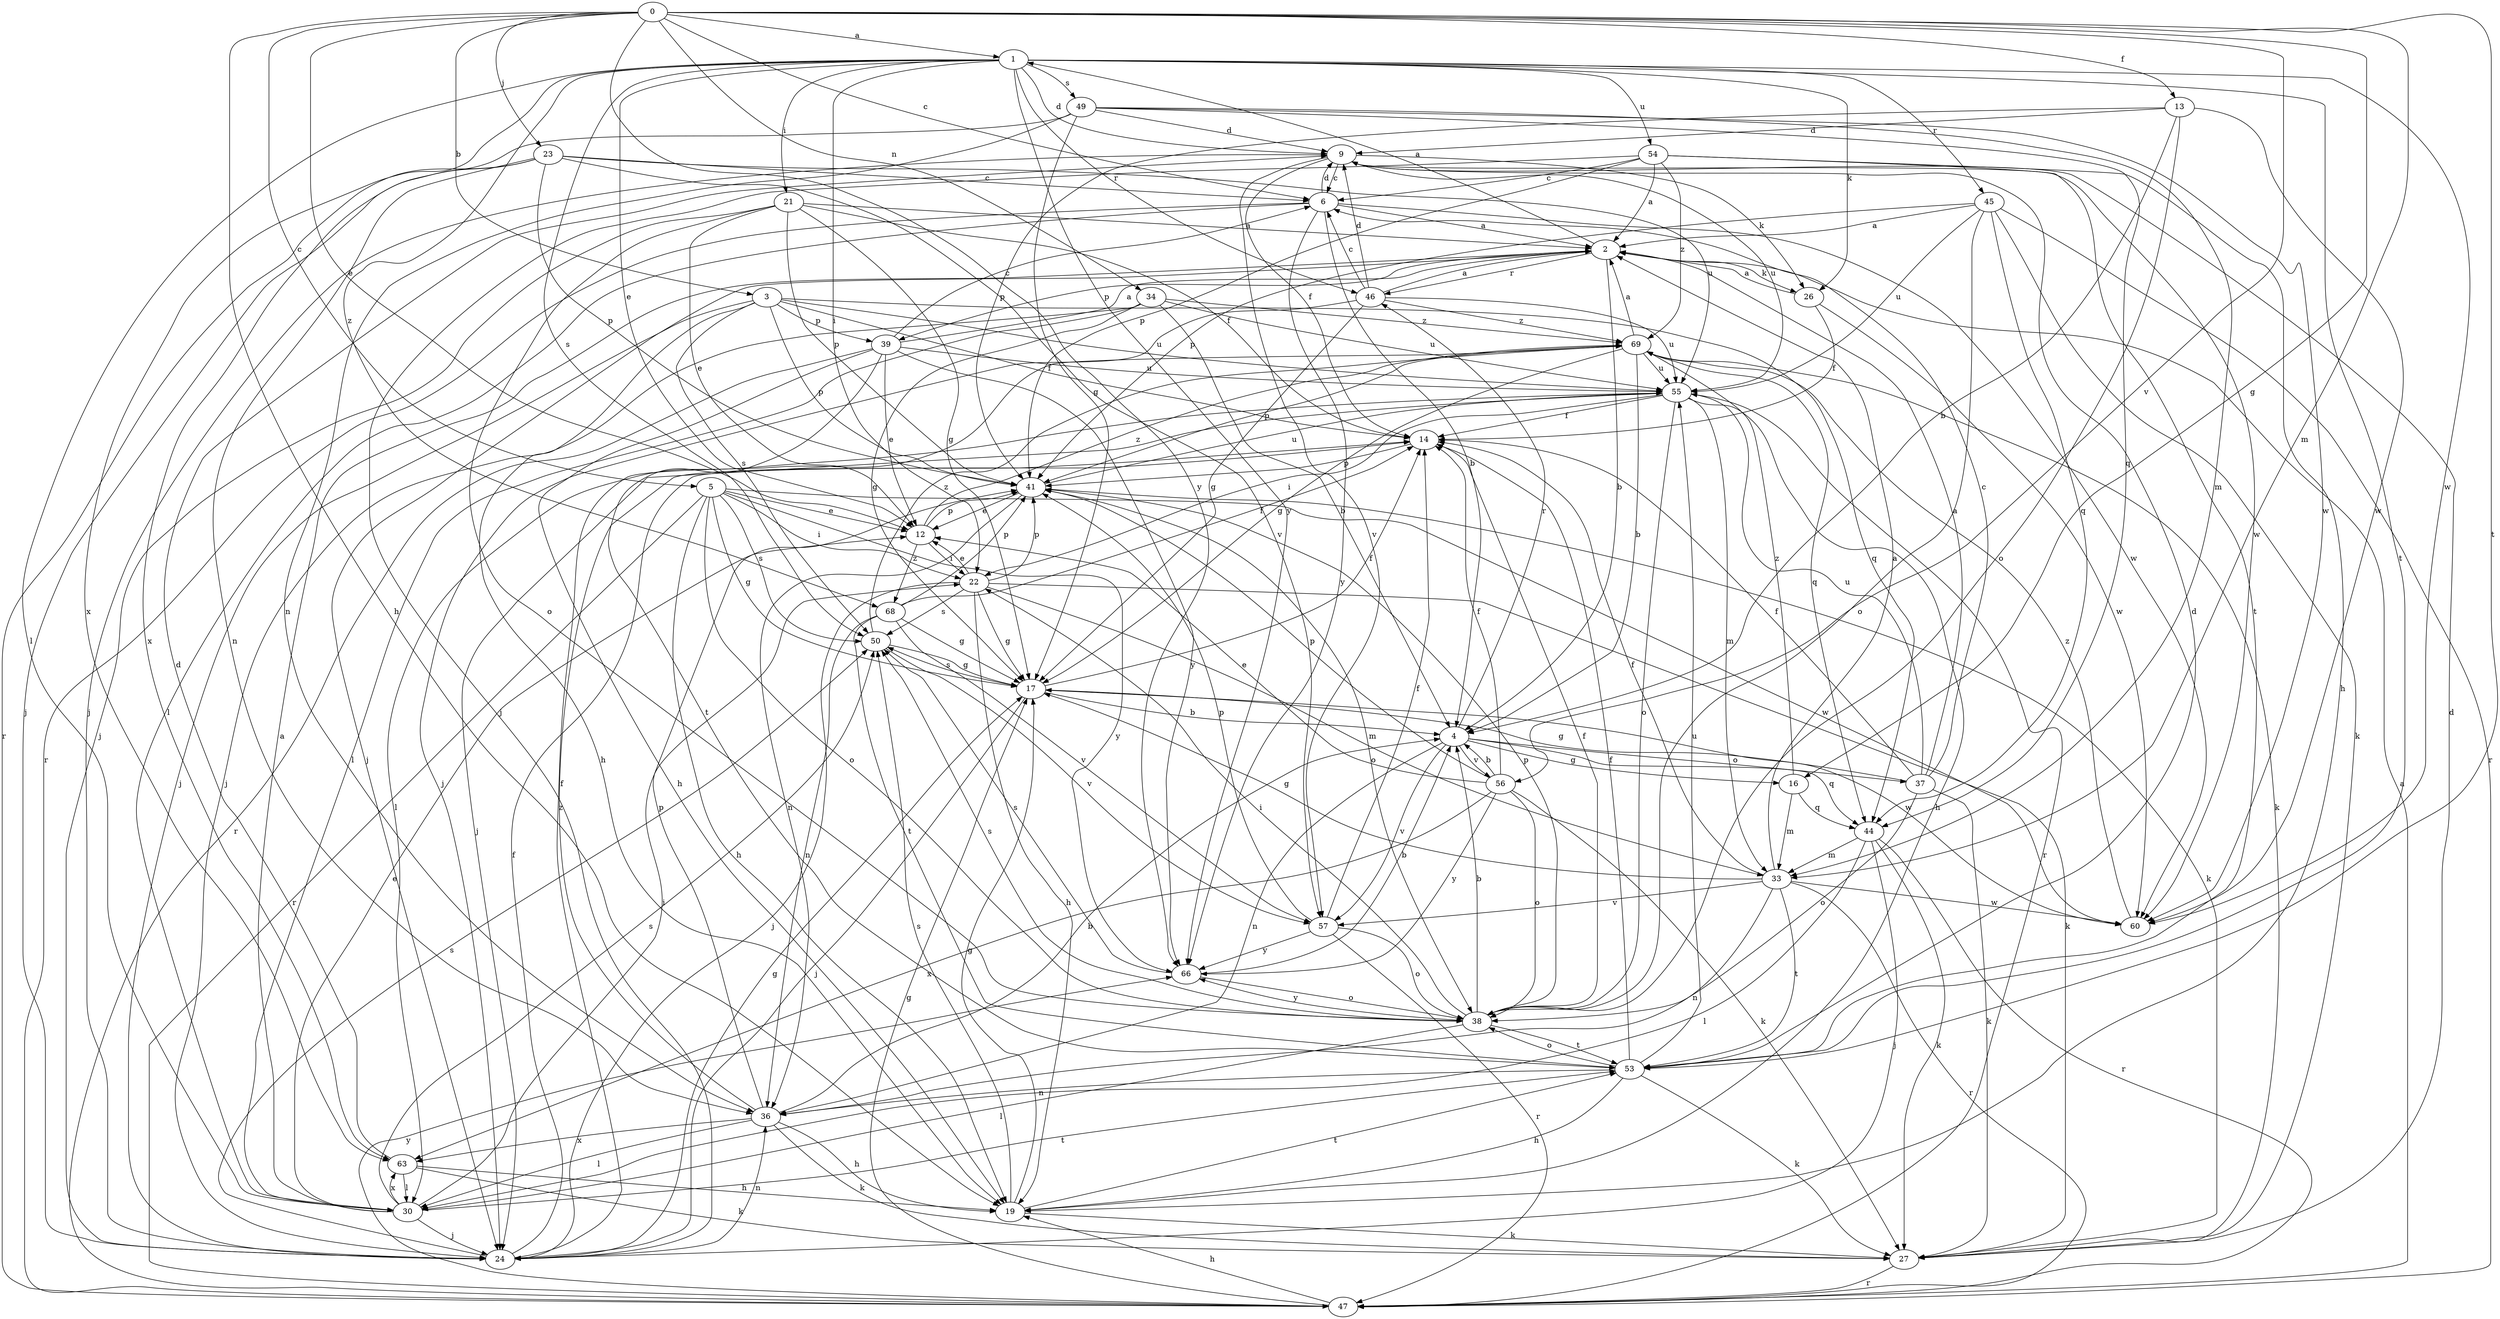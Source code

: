 strict digraph  {
0;
1;
2;
3;
4;
5;
6;
9;
12;
13;
14;
16;
17;
19;
21;
22;
23;
24;
26;
27;
30;
33;
34;
36;
37;
38;
39;
41;
44;
45;
46;
47;
49;
50;
53;
54;
55;
56;
57;
60;
63;
66;
68;
69;
0 -> 1  [label=a];
0 -> 3  [label=b];
0 -> 5  [label=c];
0 -> 6  [label=c];
0 -> 12  [label=e];
0 -> 13  [label=f];
0 -> 16  [label=g];
0 -> 19  [label=h];
0 -> 23  [label=j];
0 -> 33  [label=m];
0 -> 34  [label=n];
0 -> 53  [label=t];
0 -> 56  [label=v];
0 -> 66  [label=y];
1 -> 9  [label=d];
1 -> 12  [label=e];
1 -> 21  [label=i];
1 -> 22  [label=i];
1 -> 26  [label=k];
1 -> 30  [label=l];
1 -> 45  [label=r];
1 -> 46  [label=r];
1 -> 49  [label=s];
1 -> 50  [label=s];
1 -> 53  [label=t];
1 -> 54  [label=u];
1 -> 60  [label=w];
1 -> 63  [label=x];
1 -> 66  [label=y];
1 -> 68  [label=z];
2 -> 1  [label=a];
2 -> 4  [label=b];
2 -> 24  [label=j];
2 -> 26  [label=k];
2 -> 39  [label=p];
2 -> 46  [label=r];
3 -> 14  [label=f];
3 -> 19  [label=h];
3 -> 24  [label=j];
3 -> 39  [label=p];
3 -> 41  [label=p];
3 -> 44  [label=q];
3 -> 50  [label=s];
3 -> 55  [label=u];
4 -> 16  [label=g];
4 -> 36  [label=n];
4 -> 37  [label=o];
4 -> 44  [label=q];
4 -> 46  [label=r];
4 -> 56  [label=v];
4 -> 57  [label=v];
5 -> 12  [label=e];
5 -> 17  [label=g];
5 -> 19  [label=h];
5 -> 22  [label=i];
5 -> 38  [label=o];
5 -> 47  [label=r];
5 -> 50  [label=s];
5 -> 60  [label=w];
5 -> 66  [label=y];
6 -> 2  [label=a];
6 -> 4  [label=b];
6 -> 9  [label=d];
6 -> 30  [label=l];
6 -> 47  [label=r];
6 -> 60  [label=w];
6 -> 66  [label=y];
9 -> 6  [label=c];
9 -> 14  [label=f];
9 -> 24  [label=j];
9 -> 26  [label=k];
9 -> 55  [label=u];
9 -> 57  [label=v];
9 -> 60  [label=w];
12 -> 22  [label=i];
12 -> 41  [label=p];
12 -> 68  [label=z];
12 -> 69  [label=z];
13 -> 4  [label=b];
13 -> 9  [label=d];
13 -> 38  [label=o];
13 -> 41  [label=p];
13 -> 60  [label=w];
14 -> 41  [label=p];
16 -> 33  [label=m];
16 -> 44  [label=q];
16 -> 69  [label=z];
17 -> 4  [label=b];
17 -> 14  [label=f];
17 -> 24  [label=j];
17 -> 50  [label=s];
17 -> 60  [label=w];
19 -> 17  [label=g];
19 -> 27  [label=k];
19 -> 50  [label=s];
19 -> 53  [label=t];
21 -> 2  [label=a];
21 -> 12  [label=e];
21 -> 14  [label=f];
21 -> 17  [label=g];
21 -> 24  [label=j];
21 -> 38  [label=o];
21 -> 41  [label=p];
22 -> 12  [label=e];
22 -> 17  [label=g];
22 -> 19  [label=h];
22 -> 24  [label=j];
22 -> 27  [label=k];
22 -> 33  [label=m];
22 -> 41  [label=p];
22 -> 50  [label=s];
23 -> 6  [label=c];
23 -> 24  [label=j];
23 -> 36  [label=n];
23 -> 41  [label=p];
23 -> 47  [label=r];
23 -> 55  [label=u];
23 -> 57  [label=v];
24 -> 14  [label=f];
24 -> 17  [label=g];
24 -> 36  [label=n];
24 -> 50  [label=s];
24 -> 69  [label=z];
26 -> 2  [label=a];
26 -> 14  [label=f];
26 -> 60  [label=w];
27 -> 9  [label=d];
27 -> 47  [label=r];
30 -> 2  [label=a];
30 -> 12  [label=e];
30 -> 22  [label=i];
30 -> 24  [label=j];
30 -> 50  [label=s];
30 -> 53  [label=t];
30 -> 63  [label=x];
33 -> 2  [label=a];
33 -> 14  [label=f];
33 -> 17  [label=g];
33 -> 36  [label=n];
33 -> 47  [label=r];
33 -> 53  [label=t];
33 -> 57  [label=v];
33 -> 60  [label=w];
34 -> 4  [label=b];
34 -> 17  [label=g];
34 -> 24  [label=j];
34 -> 30  [label=l];
34 -> 55  [label=u];
34 -> 69  [label=z];
36 -> 4  [label=b];
36 -> 14  [label=f];
36 -> 19  [label=h];
36 -> 27  [label=k];
36 -> 30  [label=l];
36 -> 41  [label=p];
36 -> 63  [label=x];
37 -> 2  [label=a];
37 -> 6  [label=c];
37 -> 14  [label=f];
37 -> 17  [label=g];
37 -> 27  [label=k];
37 -> 38  [label=o];
37 -> 55  [label=u];
38 -> 4  [label=b];
38 -> 14  [label=f];
38 -> 22  [label=i];
38 -> 30  [label=l];
38 -> 41  [label=p];
38 -> 50  [label=s];
38 -> 53  [label=t];
38 -> 66  [label=y];
39 -> 2  [label=a];
39 -> 6  [label=c];
39 -> 12  [label=e];
39 -> 19  [label=h];
39 -> 47  [label=r];
39 -> 53  [label=t];
39 -> 55  [label=u];
39 -> 66  [label=y];
41 -> 12  [label=e];
41 -> 27  [label=k];
41 -> 36  [label=n];
41 -> 38  [label=o];
41 -> 55  [label=u];
44 -> 24  [label=j];
44 -> 27  [label=k];
44 -> 30  [label=l];
44 -> 33  [label=m];
44 -> 47  [label=r];
45 -> 2  [label=a];
45 -> 27  [label=k];
45 -> 38  [label=o];
45 -> 41  [label=p];
45 -> 44  [label=q];
45 -> 47  [label=r];
45 -> 55  [label=u];
46 -> 2  [label=a];
46 -> 6  [label=c];
46 -> 9  [label=d];
46 -> 17  [label=g];
46 -> 24  [label=j];
46 -> 55  [label=u];
46 -> 69  [label=z];
47 -> 2  [label=a];
47 -> 17  [label=g];
47 -> 19  [label=h];
47 -> 66  [label=y];
49 -> 9  [label=d];
49 -> 17  [label=g];
49 -> 33  [label=m];
49 -> 36  [label=n];
49 -> 44  [label=q];
49 -> 60  [label=w];
49 -> 63  [label=x];
50 -> 17  [label=g];
50 -> 57  [label=v];
50 -> 69  [label=z];
53 -> 9  [label=d];
53 -> 14  [label=f];
53 -> 19  [label=h];
53 -> 27  [label=k];
53 -> 36  [label=n];
53 -> 38  [label=o];
53 -> 55  [label=u];
54 -> 2  [label=a];
54 -> 6  [label=c];
54 -> 19  [label=h];
54 -> 24  [label=j];
54 -> 41  [label=p];
54 -> 53  [label=t];
54 -> 69  [label=z];
55 -> 14  [label=f];
55 -> 19  [label=h];
55 -> 22  [label=i];
55 -> 24  [label=j];
55 -> 30  [label=l];
55 -> 33  [label=m];
55 -> 38  [label=o];
55 -> 47  [label=r];
56 -> 4  [label=b];
56 -> 12  [label=e];
56 -> 14  [label=f];
56 -> 27  [label=k];
56 -> 38  [label=o];
56 -> 41  [label=p];
56 -> 63  [label=x];
56 -> 66  [label=y];
57 -> 14  [label=f];
57 -> 38  [label=o];
57 -> 41  [label=p];
57 -> 47  [label=r];
57 -> 66  [label=y];
60 -> 69  [label=z];
63 -> 9  [label=d];
63 -> 19  [label=h];
63 -> 27  [label=k];
63 -> 30  [label=l];
66 -> 4  [label=b];
66 -> 38  [label=o];
66 -> 50  [label=s];
68 -> 14  [label=f];
68 -> 17  [label=g];
68 -> 36  [label=n];
68 -> 41  [label=p];
68 -> 53  [label=t];
68 -> 57  [label=v];
69 -> 2  [label=a];
69 -> 4  [label=b];
69 -> 17  [label=g];
69 -> 27  [label=k];
69 -> 41  [label=p];
69 -> 44  [label=q];
69 -> 55  [label=u];
}
